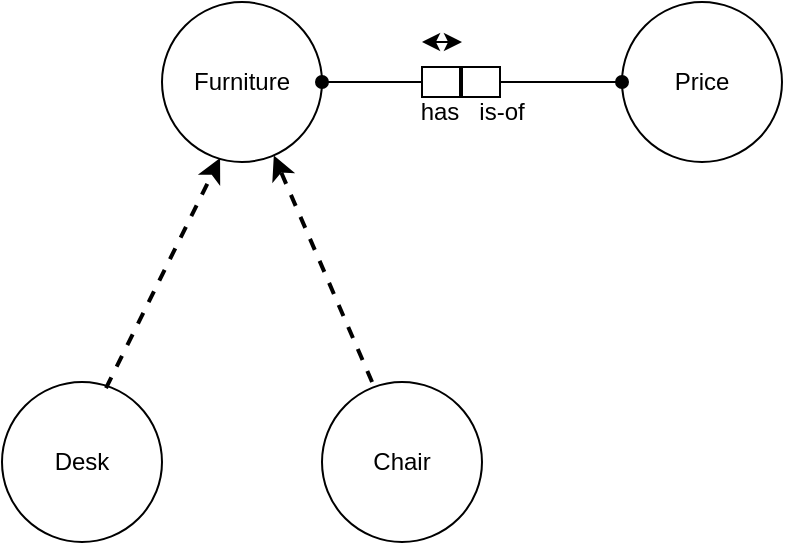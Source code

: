 <mxfile version="22.1.11" type="github">
  <diagram name="Page-1" id="88zaSnLa-3h4FeiaB6Vk">
    <mxGraphModel dx="481" dy="514" grid="1" gridSize="10" guides="1" tooltips="1" connect="1" arrows="1" fold="1" page="1" pageScale="1" pageWidth="827" pageHeight="1169" math="0" shadow="0">
      <root>
        <mxCell id="0" />
        <mxCell id="1" parent="0" />
        <mxCell id="Y2hmSaKVCm3s5Ev_mUrs-1" value="Furniture" style="ellipse;whiteSpace=wrap;html=1;aspect=fixed;" vertex="1" parent="1">
          <mxGeometry x="270" y="210" width="80" height="80" as="geometry" />
        </mxCell>
        <mxCell id="Y2hmSaKVCm3s5Ev_mUrs-2" value="Desk" style="ellipse;whiteSpace=wrap;html=1;aspect=fixed;" vertex="1" parent="1">
          <mxGeometry x="190" y="400" width="80" height="80" as="geometry" />
        </mxCell>
        <mxCell id="Y2hmSaKVCm3s5Ev_mUrs-3" value="Chair" style="ellipse;whiteSpace=wrap;html=1;aspect=fixed;" vertex="1" parent="1">
          <mxGeometry x="350" y="400" width="80" height="80" as="geometry" />
        </mxCell>
        <mxCell id="Y2hmSaKVCm3s5Ev_mUrs-7" value="" style="endArrow=classic;dashed=1;html=1;strokeWidth=2;rounded=0;exitX=0.65;exitY=0.038;exitDx=0;exitDy=0;exitPerimeter=0;entryX=0.363;entryY=0.975;entryDx=0;entryDy=0;entryPerimeter=0;endFill=1;" edge="1" parent="1" source="Y2hmSaKVCm3s5Ev_mUrs-2" target="Y2hmSaKVCm3s5Ev_mUrs-1">
          <mxGeometry width="50" height="50" relative="1" as="geometry">
            <mxPoint x="340" y="410" as="sourcePoint" />
            <mxPoint x="390" y="360" as="targetPoint" />
          </mxGeometry>
        </mxCell>
        <mxCell id="Y2hmSaKVCm3s5Ev_mUrs-8" value="" style="endArrow=classic;dashed=1;html=1;strokeWidth=2;rounded=0;exitX=0.313;exitY=0;exitDx=0;exitDy=0;exitPerimeter=0;endFill=1;" edge="1" parent="1" source="Y2hmSaKVCm3s5Ev_mUrs-3" target="Y2hmSaKVCm3s5Ev_mUrs-1">
          <mxGeometry width="50" height="50" relative="1" as="geometry">
            <mxPoint x="252" y="413" as="sourcePoint" />
            <mxPoint x="410" y="310" as="targetPoint" />
          </mxGeometry>
        </mxCell>
        <mxCell id="Y2hmSaKVCm3s5Ev_mUrs-9" value="Price" style="ellipse;whiteSpace=wrap;html=1;aspect=fixed;" vertex="1" parent="1">
          <mxGeometry x="500" y="210" width="80" height="80" as="geometry" />
        </mxCell>
        <mxCell id="Y2hmSaKVCm3s5Ev_mUrs-10" value="" style="shape=process;whiteSpace=wrap;html=1;backgroundOutline=1;size=0.5;" vertex="1" parent="1">
          <mxGeometry x="400" y="242.5" width="39" height="15" as="geometry" />
        </mxCell>
        <mxCell id="Y2hmSaKVCm3s5Ev_mUrs-11" value="" style="endArrow=none;html=1;rounded=0;exitX=1;exitY=0.5;exitDx=0;exitDy=0;entryX=0;entryY=0.5;entryDx=0;entryDy=0;startArrow=oval;startFill=1;" edge="1" parent="1" source="Y2hmSaKVCm3s5Ev_mUrs-1" target="Y2hmSaKVCm3s5Ev_mUrs-10">
          <mxGeometry width="50" height="50" relative="1" as="geometry">
            <mxPoint x="340" y="380" as="sourcePoint" />
            <mxPoint x="390" y="330" as="targetPoint" />
          </mxGeometry>
        </mxCell>
        <mxCell id="Y2hmSaKVCm3s5Ev_mUrs-12" value="" style="endArrow=oval;html=1;rounded=0;entryX=0;entryY=0.5;entryDx=0;entryDy=0;exitX=1;exitY=0.5;exitDx=0;exitDy=0;endFill=1;" edge="1" parent="1" source="Y2hmSaKVCm3s5Ev_mUrs-10" target="Y2hmSaKVCm3s5Ev_mUrs-9">
          <mxGeometry width="50" height="50" relative="1" as="geometry">
            <mxPoint x="460" y="270" as="sourcePoint" />
            <mxPoint x="410" y="260" as="targetPoint" />
          </mxGeometry>
        </mxCell>
        <mxCell id="Y2hmSaKVCm3s5Ev_mUrs-14" value="" style="endArrow=classic;startArrow=classic;html=1;rounded=0;" edge="1" parent="1">
          <mxGeometry width="50" height="50" relative="1" as="geometry">
            <mxPoint x="400" y="230" as="sourcePoint" />
            <mxPoint x="420" y="230" as="targetPoint" />
          </mxGeometry>
        </mxCell>
        <mxCell id="Y2hmSaKVCm3s5Ev_mUrs-15" value="has" style="text;html=1;strokeColor=none;fillColor=none;align=center;verticalAlign=middle;whiteSpace=wrap;rounded=0;" vertex="1" parent="1">
          <mxGeometry x="379" y="250" width="60" height="30" as="geometry" />
        </mxCell>
        <mxCell id="Y2hmSaKVCm3s5Ev_mUrs-16" value="is-of" style="text;html=1;strokeColor=none;fillColor=none;align=center;verticalAlign=middle;whiteSpace=wrap;rounded=0;" vertex="1" parent="1">
          <mxGeometry x="410" y="250" width="60" height="30" as="geometry" />
        </mxCell>
      </root>
    </mxGraphModel>
  </diagram>
</mxfile>
